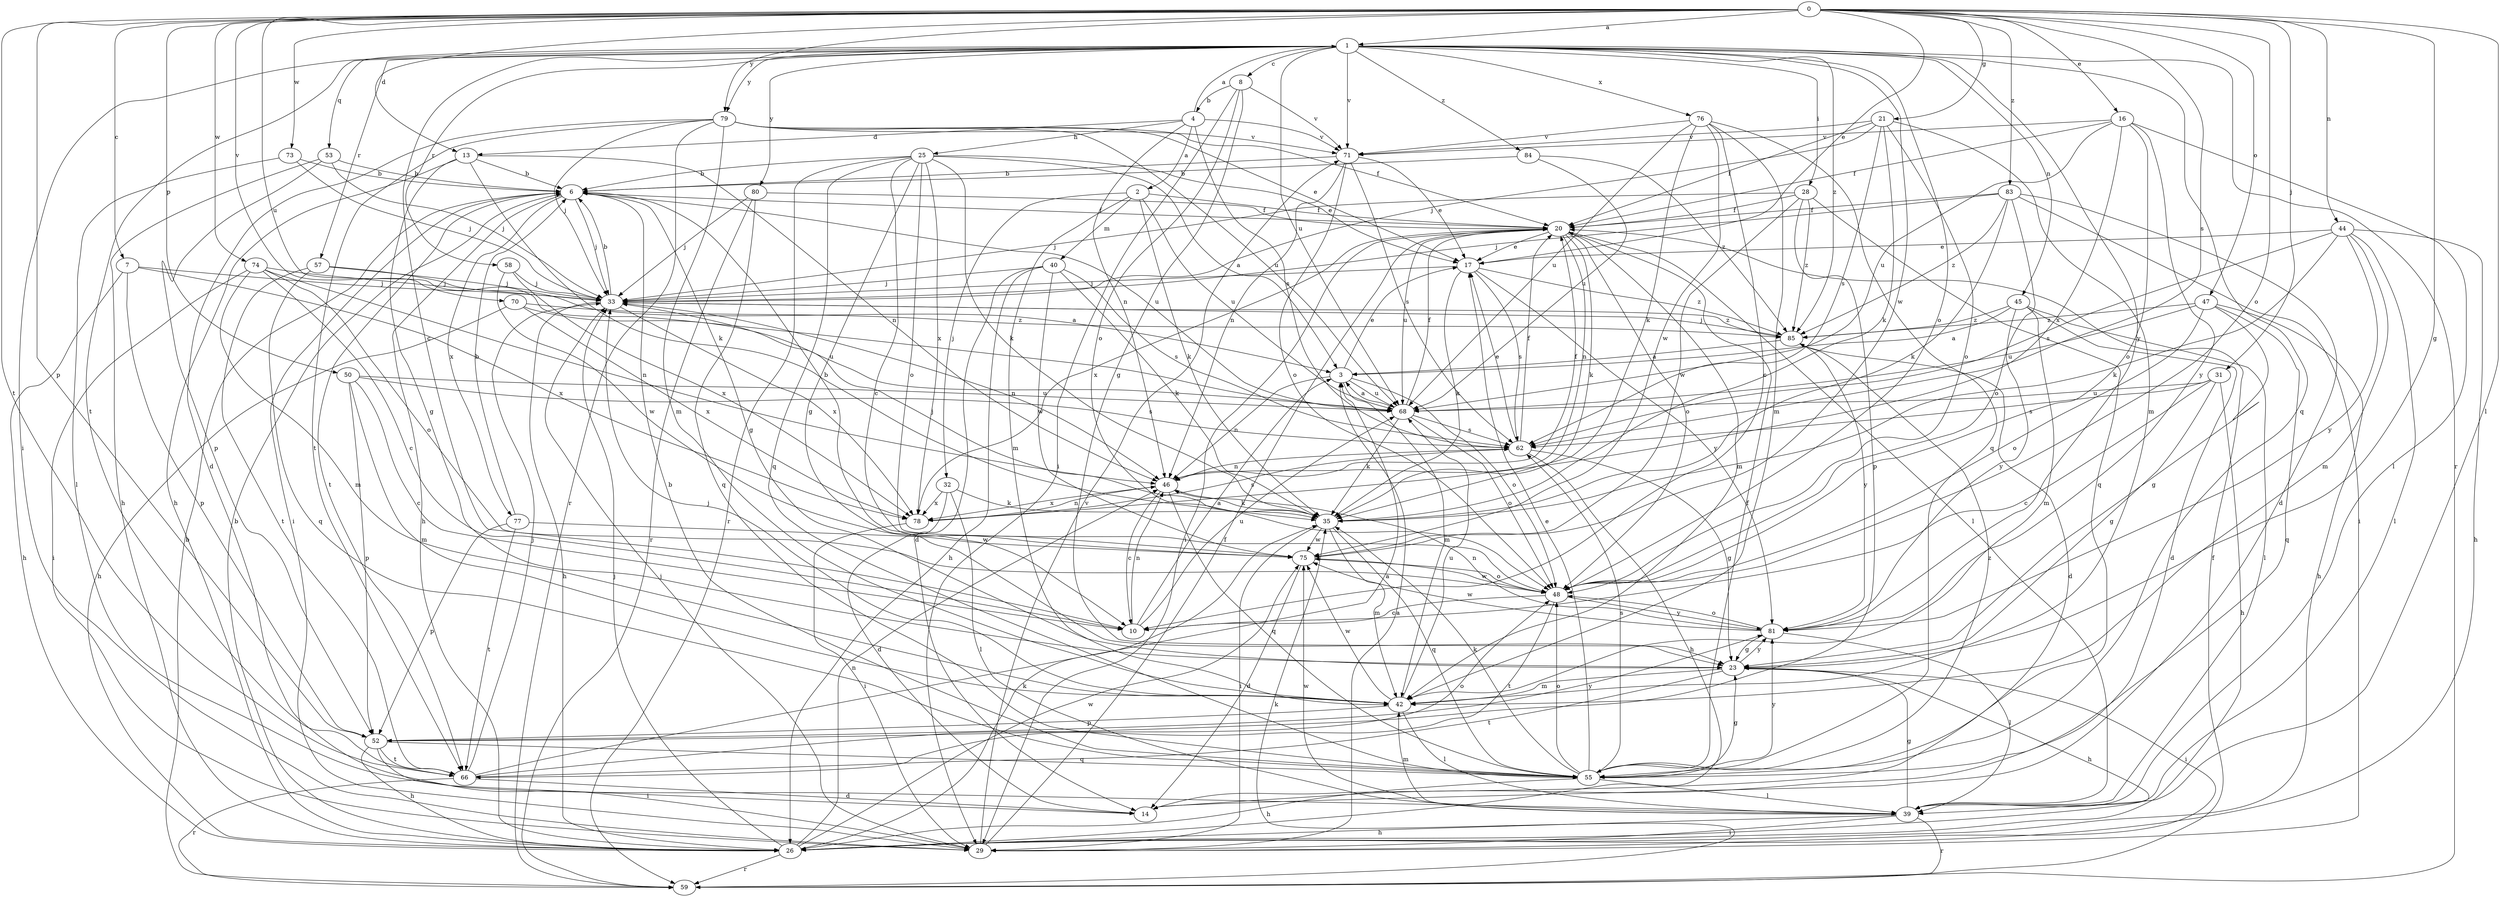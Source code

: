 strict digraph  {
0;
1;
2;
3;
4;
6;
7;
8;
10;
13;
14;
16;
17;
20;
21;
23;
25;
26;
28;
29;
31;
32;
33;
35;
39;
40;
42;
44;
45;
46;
47;
48;
50;
52;
53;
55;
57;
58;
59;
62;
66;
68;
70;
71;
73;
74;
75;
76;
77;
78;
79;
80;
81;
83;
84;
85;
0 -> 1  [label=a];
0 -> 7  [label=c];
0 -> 13  [label=d];
0 -> 16  [label=e];
0 -> 17  [label=e];
0 -> 21  [label=g];
0 -> 23  [label=g];
0 -> 31  [label=j];
0 -> 39  [label=l];
0 -> 44  [label=n];
0 -> 47  [label=o];
0 -> 48  [label=o];
0 -> 50  [label=p];
0 -> 52  [label=p];
0 -> 62  [label=s];
0 -> 66  [label=t];
0 -> 68  [label=u];
0 -> 70  [label=v];
0 -> 73  [label=w];
0 -> 74  [label=w];
0 -> 79  [label=y];
0 -> 83  [label=z];
1 -> 8  [label=c];
1 -> 10  [label=c];
1 -> 28  [label=i];
1 -> 29  [label=i];
1 -> 45  [label=n];
1 -> 48  [label=o];
1 -> 53  [label=q];
1 -> 55  [label=q];
1 -> 57  [label=r];
1 -> 58  [label=r];
1 -> 59  [label=r];
1 -> 66  [label=t];
1 -> 68  [label=u];
1 -> 71  [label=v];
1 -> 75  [label=w];
1 -> 76  [label=x];
1 -> 79  [label=y];
1 -> 80  [label=y];
1 -> 81  [label=y];
1 -> 84  [label=z];
1 -> 85  [label=z];
2 -> 20  [label=f];
2 -> 32  [label=j];
2 -> 35  [label=k];
2 -> 40  [label=m];
2 -> 42  [label=m];
2 -> 68  [label=u];
3 -> 17  [label=e];
3 -> 42  [label=m];
3 -> 46  [label=n];
3 -> 48  [label=o];
3 -> 68  [label=u];
4 -> 1  [label=a];
4 -> 2  [label=a];
4 -> 13  [label=d];
4 -> 25  [label=h];
4 -> 46  [label=n];
4 -> 62  [label=s];
4 -> 71  [label=v];
6 -> 20  [label=f];
6 -> 23  [label=g];
6 -> 26  [label=h];
6 -> 29  [label=i];
6 -> 33  [label=j];
6 -> 66  [label=t];
6 -> 68  [label=u];
6 -> 77  [label=x];
7 -> 26  [label=h];
7 -> 33  [label=j];
7 -> 52  [label=p];
7 -> 78  [label=x];
8 -> 4  [label=b];
8 -> 23  [label=g];
8 -> 29  [label=i];
8 -> 48  [label=o];
8 -> 71  [label=v];
10 -> 3  [label=a];
10 -> 46  [label=n];
10 -> 68  [label=u];
13 -> 6  [label=b];
13 -> 23  [label=g];
13 -> 26  [label=h];
13 -> 35  [label=k];
13 -> 46  [label=n];
16 -> 20  [label=f];
16 -> 39  [label=l];
16 -> 48  [label=o];
16 -> 68  [label=u];
16 -> 71  [label=v];
16 -> 78  [label=x];
16 -> 81  [label=y];
17 -> 33  [label=j];
17 -> 35  [label=k];
17 -> 62  [label=s];
17 -> 81  [label=y];
17 -> 85  [label=z];
20 -> 17  [label=e];
20 -> 29  [label=i];
20 -> 35  [label=k];
20 -> 39  [label=l];
20 -> 42  [label=m];
20 -> 46  [label=n];
20 -> 48  [label=o];
20 -> 68  [label=u];
20 -> 78  [label=x];
21 -> 20  [label=f];
21 -> 33  [label=j];
21 -> 35  [label=k];
21 -> 42  [label=m];
21 -> 48  [label=o];
21 -> 62  [label=s];
21 -> 71  [label=v];
23 -> 26  [label=h];
23 -> 29  [label=i];
23 -> 42  [label=m];
23 -> 66  [label=t];
23 -> 81  [label=y];
25 -> 3  [label=a];
25 -> 6  [label=b];
25 -> 10  [label=c];
25 -> 17  [label=e];
25 -> 23  [label=g];
25 -> 35  [label=k];
25 -> 48  [label=o];
25 -> 55  [label=q];
25 -> 59  [label=r];
25 -> 78  [label=x];
26 -> 6  [label=b];
26 -> 33  [label=j];
26 -> 35  [label=k];
26 -> 46  [label=n];
26 -> 59  [label=r];
26 -> 75  [label=w];
28 -> 20  [label=f];
28 -> 33  [label=j];
28 -> 52  [label=p];
28 -> 55  [label=q];
28 -> 75  [label=w];
28 -> 85  [label=z];
29 -> 3  [label=a];
29 -> 20  [label=f];
29 -> 33  [label=j];
29 -> 71  [label=v];
31 -> 10  [label=c];
31 -> 23  [label=g];
31 -> 26  [label=h];
31 -> 62  [label=s];
31 -> 68  [label=u];
32 -> 14  [label=d];
32 -> 35  [label=k];
32 -> 39  [label=l];
32 -> 78  [label=x];
33 -> 6  [label=b];
33 -> 26  [label=h];
33 -> 46  [label=n];
33 -> 78  [label=x];
33 -> 85  [label=z];
35 -> 29  [label=i];
35 -> 33  [label=j];
35 -> 42  [label=m];
35 -> 55  [label=q];
35 -> 75  [label=w];
39 -> 23  [label=g];
39 -> 26  [label=h];
39 -> 29  [label=i];
39 -> 42  [label=m];
39 -> 59  [label=r];
39 -> 75  [label=w];
40 -> 14  [label=d];
40 -> 26  [label=h];
40 -> 33  [label=j];
40 -> 35  [label=k];
40 -> 62  [label=s];
40 -> 75  [label=w];
42 -> 33  [label=j];
42 -> 39  [label=l];
42 -> 52  [label=p];
42 -> 68  [label=u];
42 -> 75  [label=w];
44 -> 17  [label=e];
44 -> 26  [label=h];
44 -> 35  [label=k];
44 -> 39  [label=l];
44 -> 42  [label=m];
44 -> 62  [label=s];
44 -> 81  [label=y];
45 -> 3  [label=a];
45 -> 14  [label=d];
45 -> 39  [label=l];
45 -> 42  [label=m];
45 -> 81  [label=y];
45 -> 85  [label=z];
46 -> 10  [label=c];
46 -> 20  [label=f];
46 -> 35  [label=k];
46 -> 55  [label=q];
46 -> 78  [label=x];
47 -> 23  [label=g];
47 -> 26  [label=h];
47 -> 48  [label=o];
47 -> 55  [label=q];
47 -> 68  [label=u];
47 -> 85  [label=z];
48 -> 10  [label=c];
48 -> 66  [label=t];
48 -> 75  [label=w];
48 -> 81  [label=y];
50 -> 10  [label=c];
50 -> 42  [label=m];
50 -> 52  [label=p];
50 -> 62  [label=s];
50 -> 68  [label=u];
52 -> 26  [label=h];
52 -> 29  [label=i];
52 -> 55  [label=q];
52 -> 66  [label=t];
52 -> 81  [label=y];
53 -> 6  [label=b];
53 -> 26  [label=h];
53 -> 33  [label=j];
53 -> 52  [label=p];
55 -> 6  [label=b];
55 -> 17  [label=e];
55 -> 20  [label=f];
55 -> 23  [label=g];
55 -> 26  [label=h];
55 -> 35  [label=k];
55 -> 39  [label=l];
55 -> 48  [label=o];
55 -> 62  [label=s];
55 -> 81  [label=y];
55 -> 85  [label=z];
57 -> 3  [label=a];
57 -> 33  [label=j];
57 -> 55  [label=q];
57 -> 66  [label=t];
58 -> 33  [label=j];
58 -> 75  [label=w];
58 -> 78  [label=x];
59 -> 6  [label=b];
59 -> 20  [label=f];
59 -> 35  [label=k];
62 -> 17  [label=e];
62 -> 20  [label=f];
62 -> 23  [label=g];
62 -> 26  [label=h];
62 -> 46  [label=n];
66 -> 3  [label=a];
66 -> 14  [label=d];
66 -> 33  [label=j];
66 -> 48  [label=o];
66 -> 59  [label=r];
68 -> 3  [label=a];
68 -> 20  [label=f];
68 -> 35  [label=k];
68 -> 48  [label=o];
68 -> 62  [label=s];
70 -> 26  [label=h];
70 -> 68  [label=u];
70 -> 78  [label=x];
70 -> 85  [label=z];
71 -> 6  [label=b];
71 -> 17  [label=e];
71 -> 46  [label=n];
71 -> 48  [label=o];
71 -> 62  [label=s];
73 -> 6  [label=b];
73 -> 33  [label=j];
73 -> 39  [label=l];
74 -> 10  [label=c];
74 -> 29  [label=i];
74 -> 33  [label=j];
74 -> 42  [label=m];
74 -> 46  [label=n];
74 -> 48  [label=o];
75 -> 6  [label=b];
75 -> 14  [label=d];
75 -> 48  [label=o];
76 -> 10  [label=c];
76 -> 35  [label=k];
76 -> 42  [label=m];
76 -> 55  [label=q];
76 -> 68  [label=u];
76 -> 71  [label=v];
76 -> 75  [label=w];
77 -> 6  [label=b];
77 -> 52  [label=p];
77 -> 66  [label=t];
77 -> 75  [label=w];
78 -> 29  [label=i];
78 -> 46  [label=n];
78 -> 62  [label=s];
79 -> 14  [label=d];
79 -> 17  [label=e];
79 -> 20  [label=f];
79 -> 33  [label=j];
79 -> 42  [label=m];
79 -> 59  [label=r];
79 -> 66  [label=t];
79 -> 68  [label=u];
79 -> 71  [label=v];
80 -> 20  [label=f];
80 -> 33  [label=j];
80 -> 55  [label=q];
80 -> 59  [label=r];
81 -> 23  [label=g];
81 -> 39  [label=l];
81 -> 46  [label=n];
81 -> 48  [label=o];
81 -> 75  [label=w];
83 -> 14  [label=d];
83 -> 20  [label=f];
83 -> 29  [label=i];
83 -> 33  [label=j];
83 -> 35  [label=k];
83 -> 48  [label=o];
83 -> 85  [label=z];
84 -> 6  [label=b];
84 -> 68  [label=u];
84 -> 85  [label=z];
85 -> 3  [label=a];
85 -> 14  [label=d];
85 -> 33  [label=j];
85 -> 81  [label=y];
}
